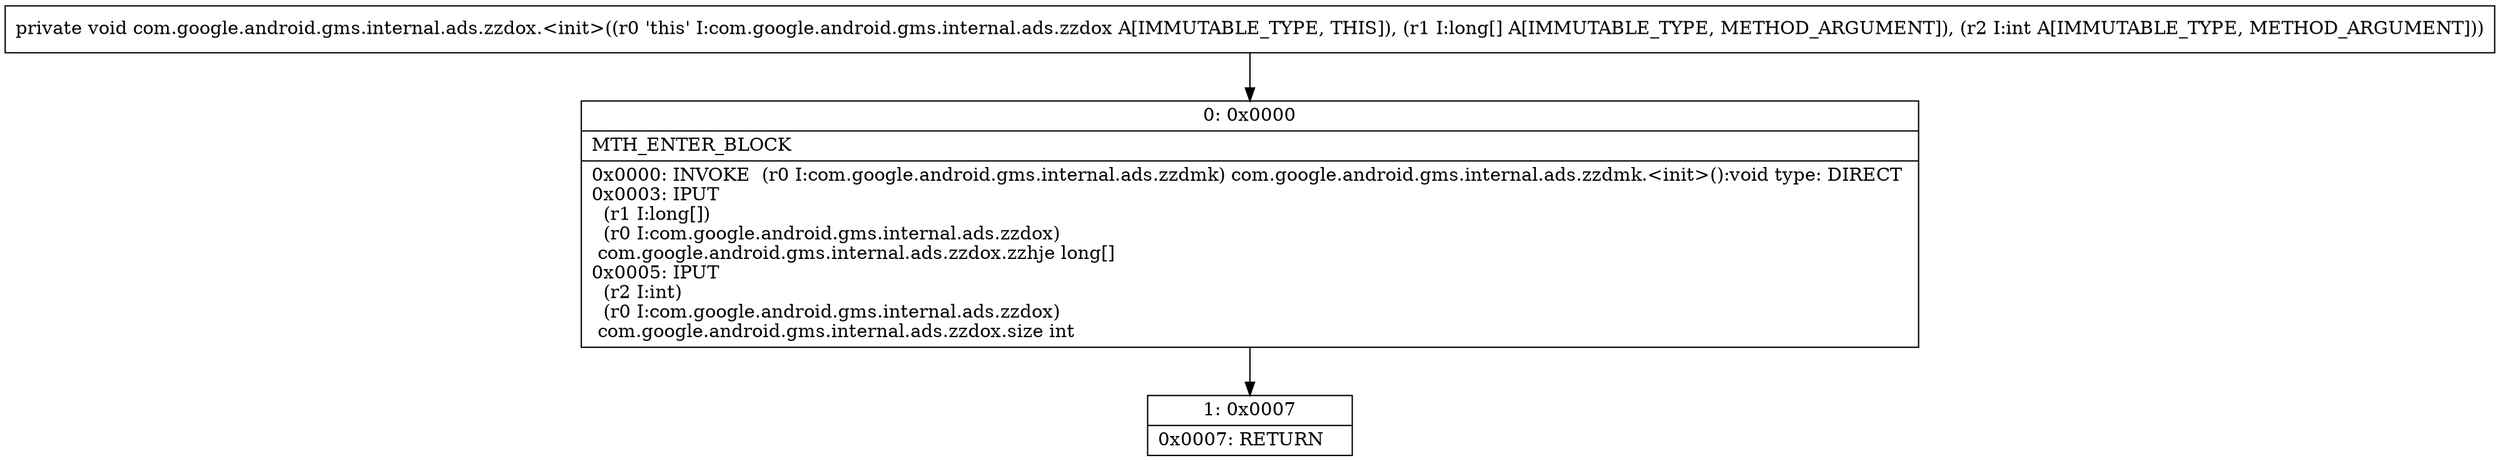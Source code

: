 digraph "CFG forcom.google.android.gms.internal.ads.zzdox.\<init\>([JI)V" {
Node_0 [shape=record,label="{0\:\ 0x0000|MTH_ENTER_BLOCK\l|0x0000: INVOKE  (r0 I:com.google.android.gms.internal.ads.zzdmk) com.google.android.gms.internal.ads.zzdmk.\<init\>():void type: DIRECT \l0x0003: IPUT  \l  (r1 I:long[])\l  (r0 I:com.google.android.gms.internal.ads.zzdox)\l com.google.android.gms.internal.ads.zzdox.zzhje long[] \l0x0005: IPUT  \l  (r2 I:int)\l  (r0 I:com.google.android.gms.internal.ads.zzdox)\l com.google.android.gms.internal.ads.zzdox.size int \l}"];
Node_1 [shape=record,label="{1\:\ 0x0007|0x0007: RETURN   \l}"];
MethodNode[shape=record,label="{private void com.google.android.gms.internal.ads.zzdox.\<init\>((r0 'this' I:com.google.android.gms.internal.ads.zzdox A[IMMUTABLE_TYPE, THIS]), (r1 I:long[] A[IMMUTABLE_TYPE, METHOD_ARGUMENT]), (r2 I:int A[IMMUTABLE_TYPE, METHOD_ARGUMENT])) }"];
MethodNode -> Node_0;
Node_0 -> Node_1;
}

